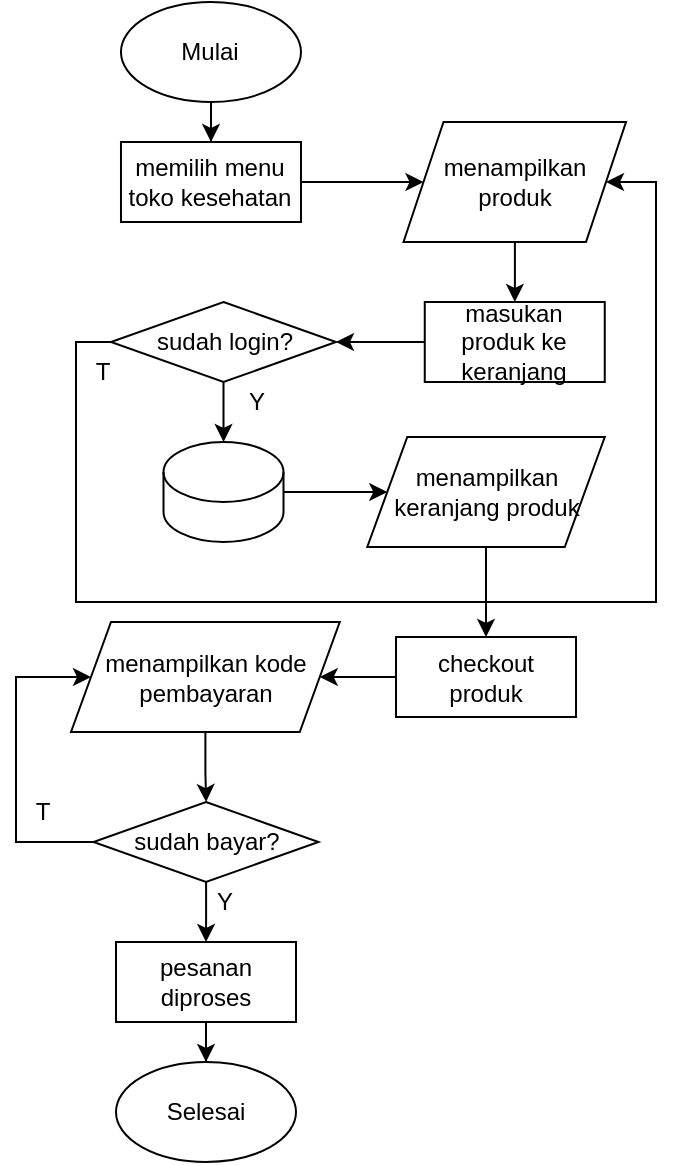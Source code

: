 <mxfile version="20.8.16" type="device"><diagram name="Page-1" id="u12LE0SvKDOaGb8kPNLZ"><mxGraphModel dx="1036" dy="614" grid="1" gridSize="10" guides="1" tooltips="1" connect="1" arrows="1" fold="1" page="1" pageScale="1" pageWidth="850" pageHeight="1100" math="0" shadow="0"><root><mxCell id="0"/><mxCell id="1" parent="0"/><mxCell id="oAWO3nf-213vfkDOdImN-1" value="" style="edgeStyle=orthogonalEdgeStyle;rounded=0;orthogonalLoop=1;jettySize=auto;html=1;" edge="1" parent="1" source="oAWO3nf-213vfkDOdImN-2" target="oAWO3nf-213vfkDOdImN-4"><mxGeometry relative="1" as="geometry"/></mxCell><mxCell id="oAWO3nf-213vfkDOdImN-2" value="Mulai" style="ellipse;whiteSpace=wrap;html=1;" vertex="1" parent="1"><mxGeometry x="262.49" y="530" width="90" height="50" as="geometry"/></mxCell><mxCell id="oAWO3nf-213vfkDOdImN-3" value="" style="edgeStyle=orthogonalEdgeStyle;rounded=0;orthogonalLoop=1;jettySize=auto;html=1;" edge="1" parent="1" source="oAWO3nf-213vfkDOdImN-4" target="oAWO3nf-213vfkDOdImN-6"><mxGeometry relative="1" as="geometry"/></mxCell><mxCell id="oAWO3nf-213vfkDOdImN-4" value="memilih menu toko kesehatan" style="rounded=0;whiteSpace=wrap;html=1;" vertex="1" parent="1"><mxGeometry x="262.49" y="600" width="90" height="40" as="geometry"/></mxCell><mxCell id="oAWO3nf-213vfkDOdImN-5" value="" style="edgeStyle=orthogonalEdgeStyle;rounded=0;orthogonalLoop=1;jettySize=auto;html=1;" edge="1" parent="1" source="oAWO3nf-213vfkDOdImN-6" target="oAWO3nf-213vfkDOdImN-8"><mxGeometry relative="1" as="geometry"/></mxCell><mxCell id="oAWO3nf-213vfkDOdImN-6" value="menampilkan produk" style="shape=parallelogram;perimeter=parallelogramPerimeter;whiteSpace=wrap;html=1;fixedSize=1;" vertex="1" parent="1"><mxGeometry x="403.75" y="590" width="111.25" height="60" as="geometry"/></mxCell><mxCell id="oAWO3nf-213vfkDOdImN-7" value="" style="edgeStyle=orthogonalEdgeStyle;rounded=0;orthogonalLoop=1;jettySize=auto;html=1;" edge="1" parent="1" source="oAWO3nf-213vfkDOdImN-8" target="oAWO3nf-213vfkDOdImN-11"><mxGeometry relative="1" as="geometry"/></mxCell><mxCell id="oAWO3nf-213vfkDOdImN-8" value="masukan produk ke keranjang" style="rounded=0;whiteSpace=wrap;html=1;" vertex="1" parent="1"><mxGeometry x="414.38" y="680" width="90" height="40" as="geometry"/></mxCell><mxCell id="oAWO3nf-213vfkDOdImN-9" value="" style="edgeStyle=orthogonalEdgeStyle;rounded=0;orthogonalLoop=1;jettySize=auto;html=1;" edge="1" parent="1" source="oAWO3nf-213vfkDOdImN-11" target="oAWO3nf-213vfkDOdImN-13"><mxGeometry relative="1" as="geometry"/></mxCell><mxCell id="oAWO3nf-213vfkDOdImN-10" style="edgeStyle=orthogonalEdgeStyle;rounded=0;orthogonalLoop=1;jettySize=auto;html=1;entryX=1;entryY=0.5;entryDx=0;entryDy=0;" edge="1" parent="1" source="oAWO3nf-213vfkDOdImN-11" target="oAWO3nf-213vfkDOdImN-6"><mxGeometry relative="1" as="geometry"><Array as="points"><mxPoint x="240" y="700"/><mxPoint x="240" y="830"/><mxPoint x="530" y="830"/><mxPoint x="530" y="620"/></Array></mxGeometry></mxCell><mxCell id="oAWO3nf-213vfkDOdImN-11" value="sudah login?" style="rhombus;whiteSpace=wrap;html=1;" vertex="1" parent="1"><mxGeometry x="257.5" y="680" width="112.5" height="40" as="geometry"/></mxCell><mxCell id="oAWO3nf-213vfkDOdImN-12" value="" style="edgeStyle=orthogonalEdgeStyle;rounded=0;orthogonalLoop=1;jettySize=auto;html=1;" edge="1" parent="1" source="oAWO3nf-213vfkDOdImN-13" target="oAWO3nf-213vfkDOdImN-15"><mxGeometry relative="1" as="geometry"/></mxCell><mxCell id="oAWO3nf-213vfkDOdImN-13" value="" style="shape=cylinder3;whiteSpace=wrap;html=1;boundedLbl=1;backgroundOutline=1;size=15;" vertex="1" parent="1"><mxGeometry x="283.75" y="750" width="60" height="50" as="geometry"/></mxCell><mxCell id="oAWO3nf-213vfkDOdImN-14" value="" style="edgeStyle=orthogonalEdgeStyle;rounded=0;orthogonalLoop=1;jettySize=auto;html=1;" edge="1" parent="1" source="oAWO3nf-213vfkDOdImN-15" target="oAWO3nf-213vfkDOdImN-19"><mxGeometry relative="1" as="geometry"/></mxCell><mxCell id="oAWO3nf-213vfkDOdImN-15" value="menampilkan keranjang produk" style="shape=parallelogram;perimeter=parallelogramPerimeter;whiteSpace=wrap;html=1;fixedSize=1;" vertex="1" parent="1"><mxGeometry x="385.63" y="747.5" width="118.75" height="55" as="geometry"/></mxCell><mxCell id="oAWO3nf-213vfkDOdImN-16" value="Y" style="text;html=1;align=center;verticalAlign=middle;resizable=0;points=[];autosize=1;strokeColor=none;fillColor=none;" vertex="1" parent="1"><mxGeometry x="315" y="715" width="30" height="30" as="geometry"/></mxCell><mxCell id="oAWO3nf-213vfkDOdImN-17" value="T" style="text;html=1;align=center;verticalAlign=middle;resizable=0;points=[];autosize=1;strokeColor=none;fillColor=none;" vertex="1" parent="1"><mxGeometry x="237.5" y="700" width="30" height="30" as="geometry"/></mxCell><mxCell id="oAWO3nf-213vfkDOdImN-18" value="" style="edgeStyle=orthogonalEdgeStyle;rounded=0;orthogonalLoop=1;jettySize=auto;html=1;" edge="1" parent="1" source="oAWO3nf-213vfkDOdImN-19" target="oAWO3nf-213vfkDOdImN-21"><mxGeometry relative="1" as="geometry"/></mxCell><mxCell id="oAWO3nf-213vfkDOdImN-19" value="checkout produk" style="rounded=0;whiteSpace=wrap;html=1;" vertex="1" parent="1"><mxGeometry x="400.01" y="847.5" width="90" height="40" as="geometry"/></mxCell><mxCell id="oAWO3nf-213vfkDOdImN-20" value="" style="edgeStyle=orthogonalEdgeStyle;rounded=0;orthogonalLoop=1;jettySize=auto;html=1;" edge="1" parent="1" source="oAWO3nf-213vfkDOdImN-21" target="oAWO3nf-213vfkDOdImN-24"><mxGeometry relative="1" as="geometry"/></mxCell><mxCell id="oAWO3nf-213vfkDOdImN-21" value="menampilkan kode pembayaran" style="shape=parallelogram;perimeter=parallelogramPerimeter;whiteSpace=wrap;html=1;fixedSize=1;" vertex="1" parent="1"><mxGeometry x="237.5" y="840" width="134.37" height="55" as="geometry"/></mxCell><mxCell id="oAWO3nf-213vfkDOdImN-22" value="" style="edgeStyle=orthogonalEdgeStyle;rounded=0;orthogonalLoop=1;jettySize=auto;html=1;" edge="1" parent="1" source="oAWO3nf-213vfkDOdImN-24" target="oAWO3nf-213vfkDOdImN-26"><mxGeometry relative="1" as="geometry"/></mxCell><mxCell id="oAWO3nf-213vfkDOdImN-23" style="edgeStyle=orthogonalEdgeStyle;rounded=0;orthogonalLoop=1;jettySize=auto;html=1;entryX=0;entryY=0.5;entryDx=0;entryDy=0;" edge="1" parent="1" source="oAWO3nf-213vfkDOdImN-24" target="oAWO3nf-213vfkDOdImN-21"><mxGeometry relative="1" as="geometry"><mxPoint x="140" y="910" as="targetPoint"/><Array as="points"><mxPoint x="210" y="950"/><mxPoint x="210" y="868"/></Array></mxGeometry></mxCell><mxCell id="oAWO3nf-213vfkDOdImN-24" value="sudah bayar?" style="rhombus;whiteSpace=wrap;html=1;" vertex="1" parent="1"><mxGeometry x="248.75" y="930" width="112.5" height="40" as="geometry"/></mxCell><mxCell id="oAWO3nf-213vfkDOdImN-25" value="" style="edgeStyle=orthogonalEdgeStyle;rounded=0;orthogonalLoop=1;jettySize=auto;html=1;" edge="1" parent="1" source="oAWO3nf-213vfkDOdImN-26" target="oAWO3nf-213vfkDOdImN-27"><mxGeometry relative="1" as="geometry"/></mxCell><mxCell id="oAWO3nf-213vfkDOdImN-26" value="pesanan diproses" style="rounded=0;whiteSpace=wrap;html=1;" vertex="1" parent="1"><mxGeometry x="260" y="1000" width="90" height="40" as="geometry"/></mxCell><mxCell id="oAWO3nf-213vfkDOdImN-27" value="Selesai" style="ellipse;whiteSpace=wrap;html=1;" vertex="1" parent="1"><mxGeometry x="260" y="1060" width="90" height="50" as="geometry"/></mxCell><mxCell id="oAWO3nf-213vfkDOdImN-28" value="Y" style="text;html=1;align=center;verticalAlign=middle;resizable=0;points=[];autosize=1;strokeColor=none;fillColor=none;" vertex="1" parent="1"><mxGeometry x="298.75" y="965" width="30" height="30" as="geometry"/></mxCell><mxCell id="oAWO3nf-213vfkDOdImN-29" value="T" style="text;html=1;align=center;verticalAlign=middle;resizable=0;points=[];autosize=1;strokeColor=none;fillColor=none;" vertex="1" parent="1"><mxGeometry x="207.5" y="920" width="30" height="30" as="geometry"/></mxCell></root></mxGraphModel></diagram></mxfile>